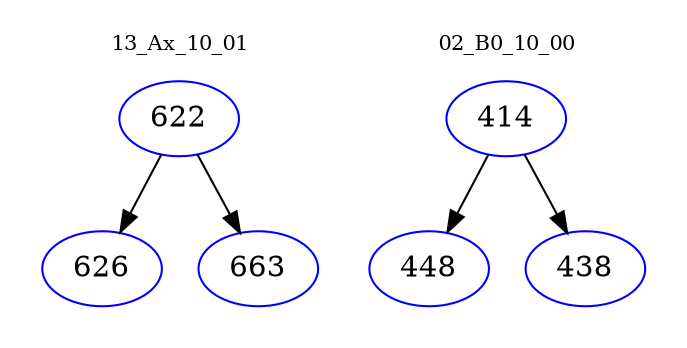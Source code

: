 digraph{
subgraph cluster_0 {
color = white
label = "13_Ax_10_01";
fontsize=10;
T0_622 [label="622", color="blue"]
T0_622 -> T0_626 [color="black"]
T0_626 [label="626", color="blue"]
T0_622 -> T0_663 [color="black"]
T0_663 [label="663", color="blue"]
}
subgraph cluster_1 {
color = white
label = "02_B0_10_00";
fontsize=10;
T1_414 [label="414", color="blue"]
T1_414 -> T1_448 [color="black"]
T1_448 [label="448", color="blue"]
T1_414 -> T1_438 [color="black"]
T1_438 [label="438", color="blue"]
}
}
